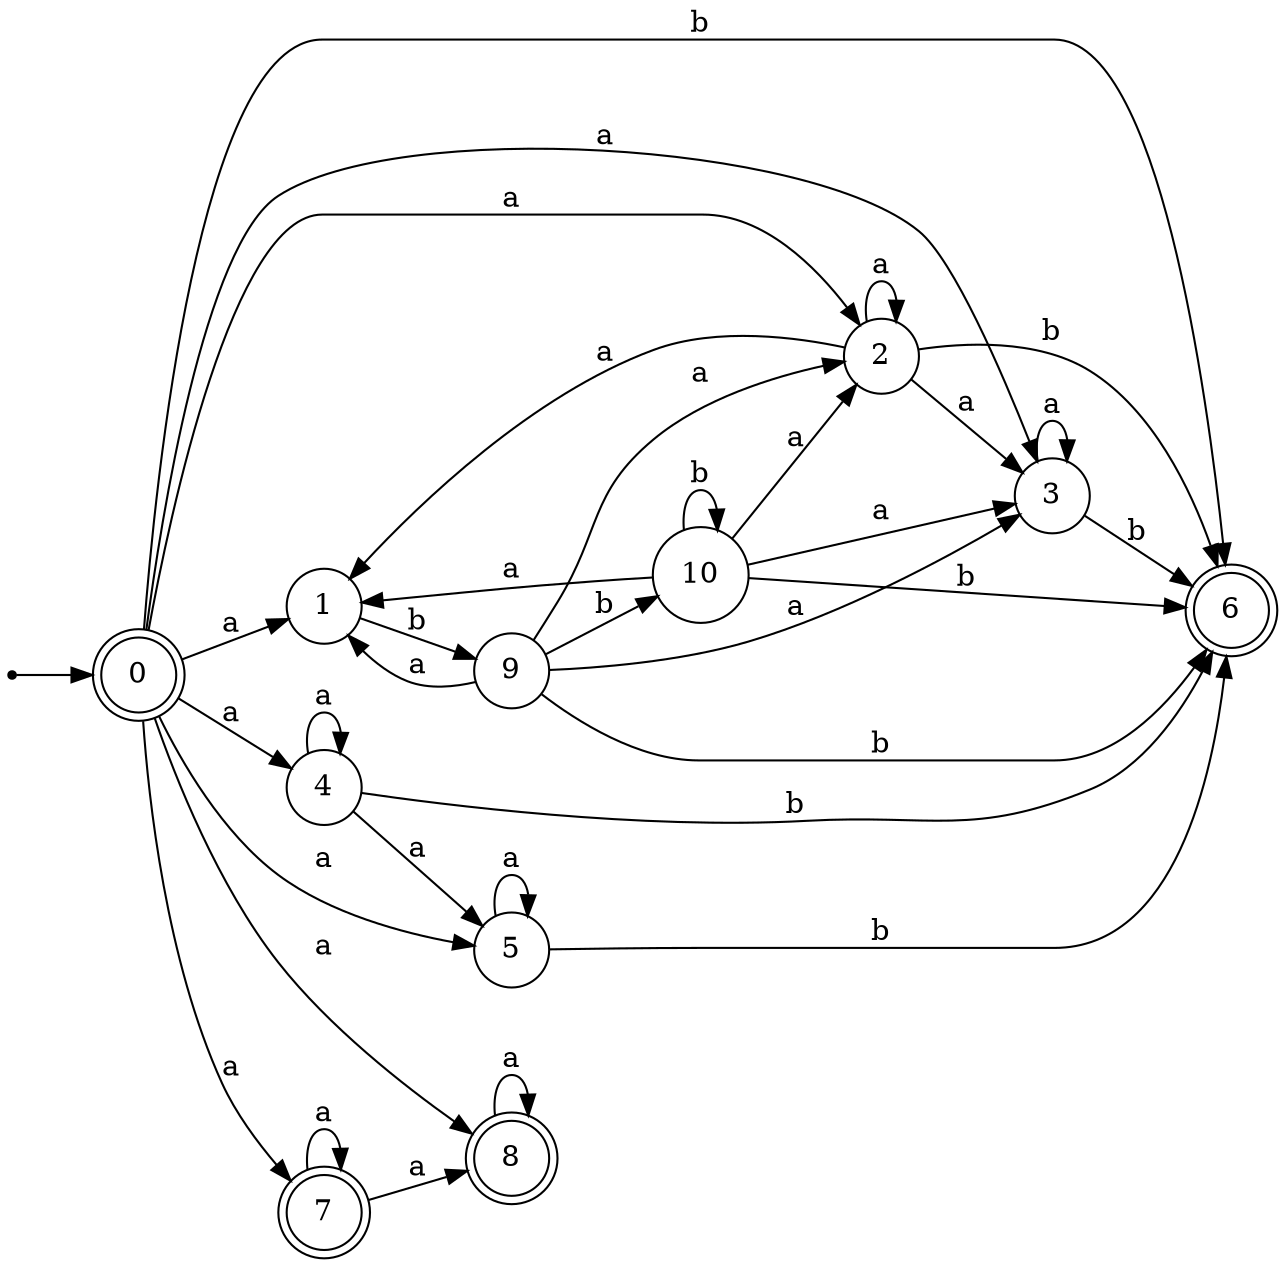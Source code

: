 digraph finite_state_machine {
rankdir=LR;
size="20,20";
node [shape = point]; "dummy0"
node [shape = doublecircle]; "0";"dummy0" -> "0";
node [shape = circle]; "1";
node [shape = circle]; "2";
node [shape = circle]; "3";
node [shape = circle]; "4";
node [shape = circle]; "5";
node [shape = doublecircle]; "6";node [shape = doublecircle]; "7";node [shape = doublecircle]; "8";node [shape = circle]; "9";
node [shape = circle]; "10";
"0" -> "1" [label = "a"];
 "0" -> "2" [label = "a"];
 "0" -> "3" [label = "a"];
 "0" -> "4" [label = "a"];
 "0" -> "5" [label = "a"];
 "0" -> "7" [label = "a"];
 "0" -> "8" [label = "a"];
 "0" -> "6" [label = "b"];
 "8" -> "8" [label = "a"];
 "7" -> "8" [label = "a"];
 "7" -> "7" [label = "a"];
 "5" -> "5" [label = "a"];
 "5" -> "6" [label = "b"];
 "4" -> "4" [label = "a"];
 "4" -> "5" [label = "a"];
 "4" -> "6" [label = "b"];
 "3" -> "3" [label = "a"];
 "3" -> "6" [label = "b"];
 "2" -> "1" [label = "a"];
 "2" -> "2" [label = "a"];
 "2" -> "3" [label = "a"];
 "2" -> "6" [label = "b"];
 "1" -> "9" [label = "b"];
 "9" -> "1" [label = "a"];
 "9" -> "2" [label = "a"];
 "9" -> "3" [label = "a"];
 "9" -> "10" [label = "b"];
 "9" -> "6" [label = "b"];
 "10" -> "10" [label = "b"];
 "10" -> "6" [label = "b"];
 "10" -> "1" [label = "a"];
 "10" -> "2" [label = "a"];
 "10" -> "3" [label = "a"];
 }
